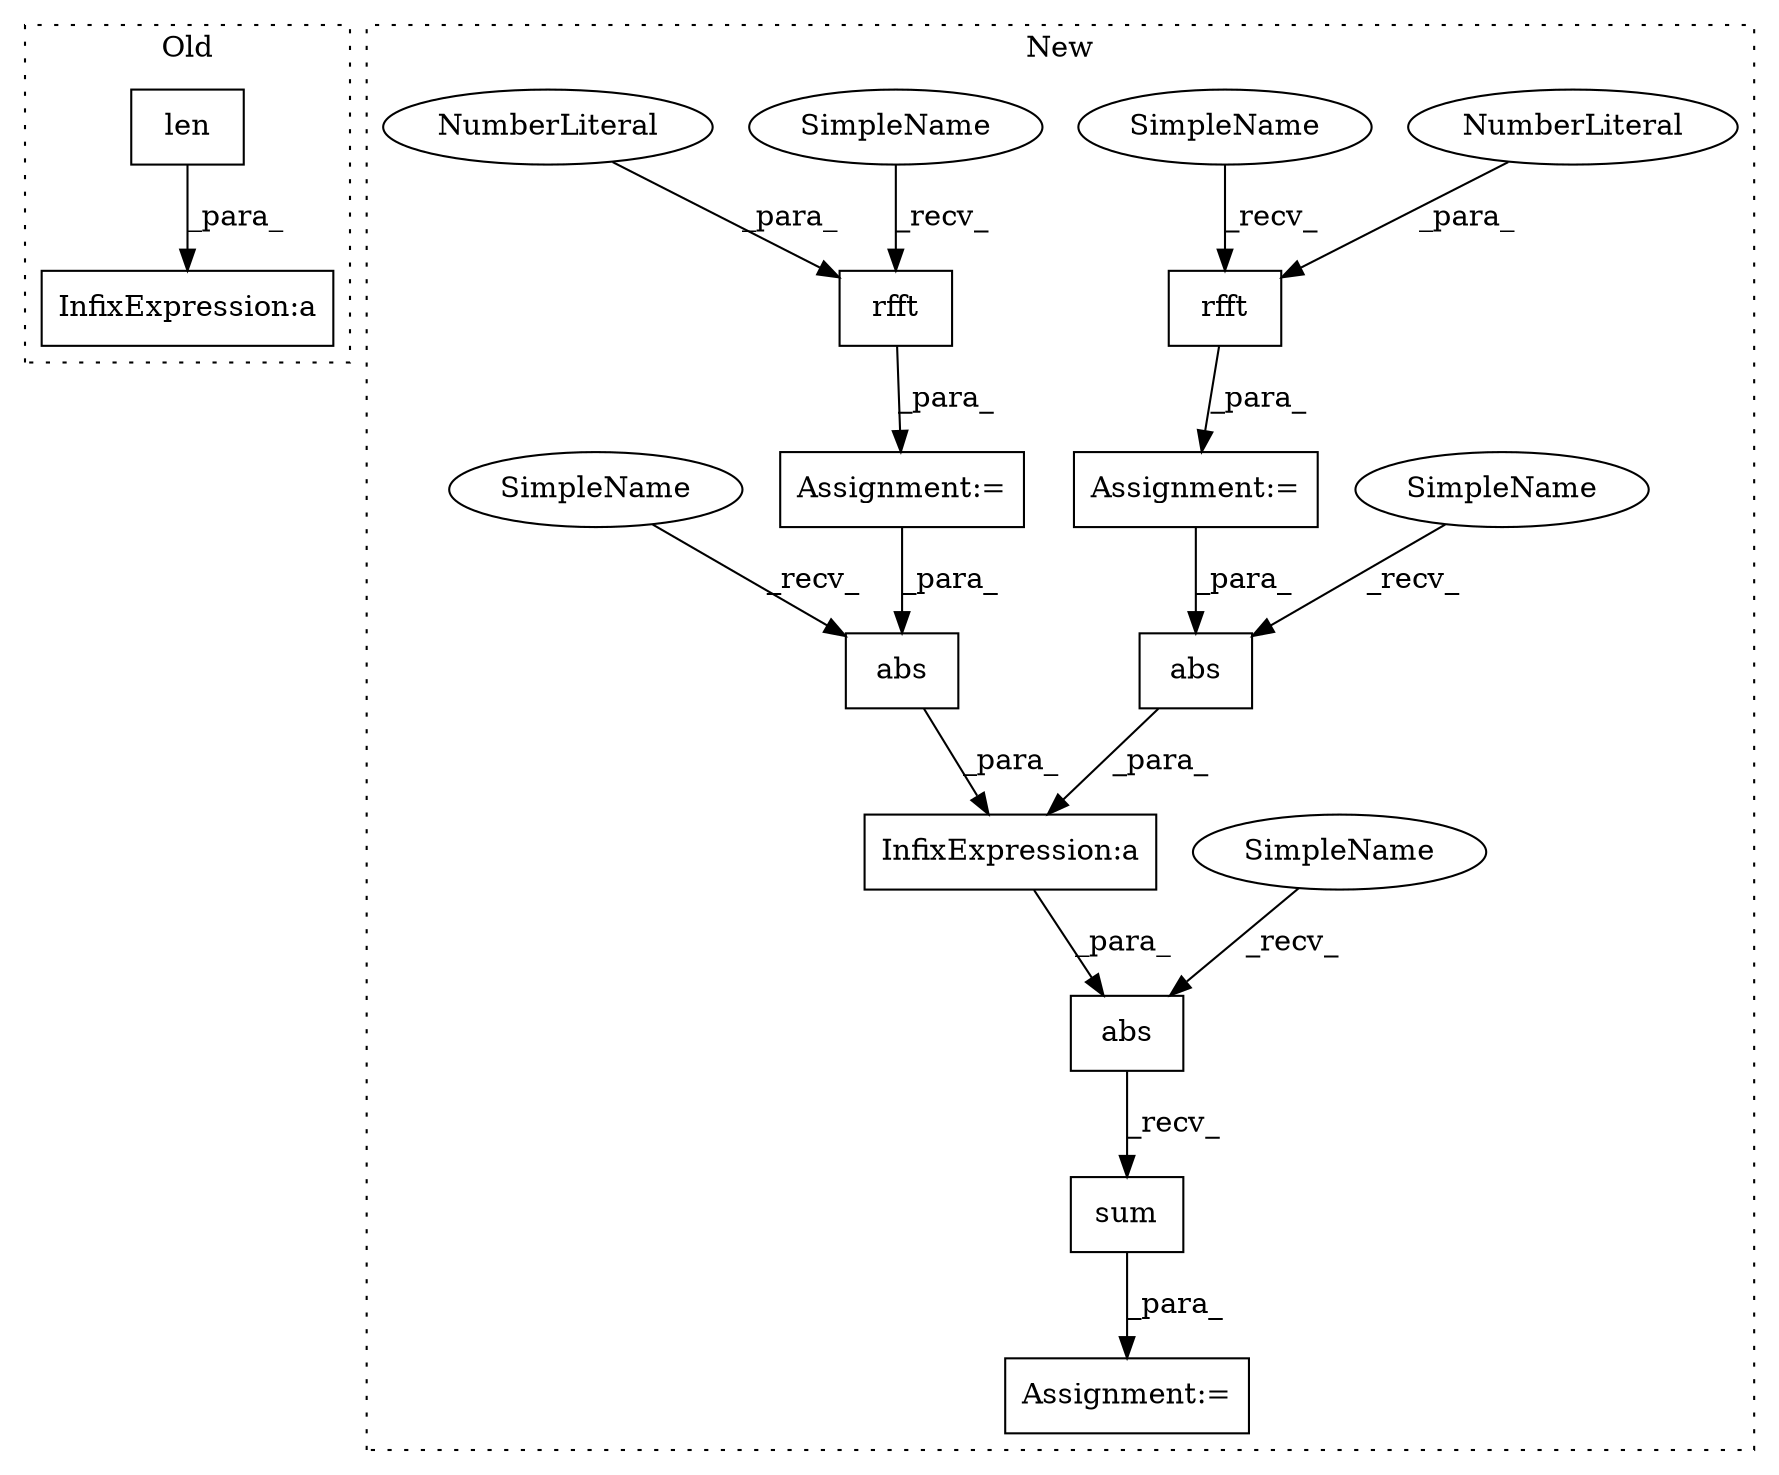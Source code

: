 digraph G {
subgraph cluster0 {
1 [label="len" a="32" s="4494,4499" l="4,1" shape="box"];
8 [label="InfixExpression:a" a="27" s="4491" l="3" shape="box"];
label = "Old";
style="dotted";
}
subgraph cluster1 {
2 [label="abs" a="32" s="4803,4815" l="4,1" shape="box"];
3 [label="Assignment:=" a="7" s="4913" l="2" shape="box"];
4 [label="Assignment:=" a="7" s="4713" l="1" shape="box"];
5 [label="InfixExpression:a" a="27" s="4794" l="3" shape="box"];
6 [label="abs" a="32" s="4771,4816" l="4,1" shape="box"];
7 [label="sum" a="32" s="4818" l="5" shape="box"];
9 [label="abs" a="32" s="4781,4793" l="4,1" shape="box"];
10 [label="rfft" a="32" s="4682,4696" l="5,1" shape="box"];
11 [label="NumberLiteral" a="34" s="4695" l="1" shape="ellipse"];
12 [label="rfft" a="32" s="4720,4733" l="5,1" shape="box"];
13 [label="NumberLiteral" a="34" s="4732" l="1" shape="ellipse"];
14 [label="Assignment:=" a="7" s="4675" l="1" shape="box"];
15 [label="SimpleName" a="42" s="4775" l="5" shape="ellipse"];
16 [label="SimpleName" a="42" s="4676" l="5" shape="ellipse"];
17 [label="SimpleName" a="42" s="4765" l="5" shape="ellipse"];
18 [label="SimpleName" a="42" s="4714" l="5" shape="ellipse"];
19 [label="SimpleName" a="42" s="4797" l="5" shape="ellipse"];
label = "New";
style="dotted";
}
1 -> 8 [label="_para_"];
2 -> 5 [label="_para_"];
4 -> 2 [label="_para_"];
5 -> 6 [label="_para_"];
6 -> 7 [label="_recv_"];
7 -> 3 [label="_para_"];
9 -> 5 [label="_para_"];
10 -> 14 [label="_para_"];
11 -> 10 [label="_para_"];
12 -> 4 [label="_para_"];
13 -> 12 [label="_para_"];
14 -> 9 [label="_para_"];
15 -> 9 [label="_recv_"];
16 -> 10 [label="_recv_"];
17 -> 6 [label="_recv_"];
18 -> 12 [label="_recv_"];
19 -> 2 [label="_recv_"];
}